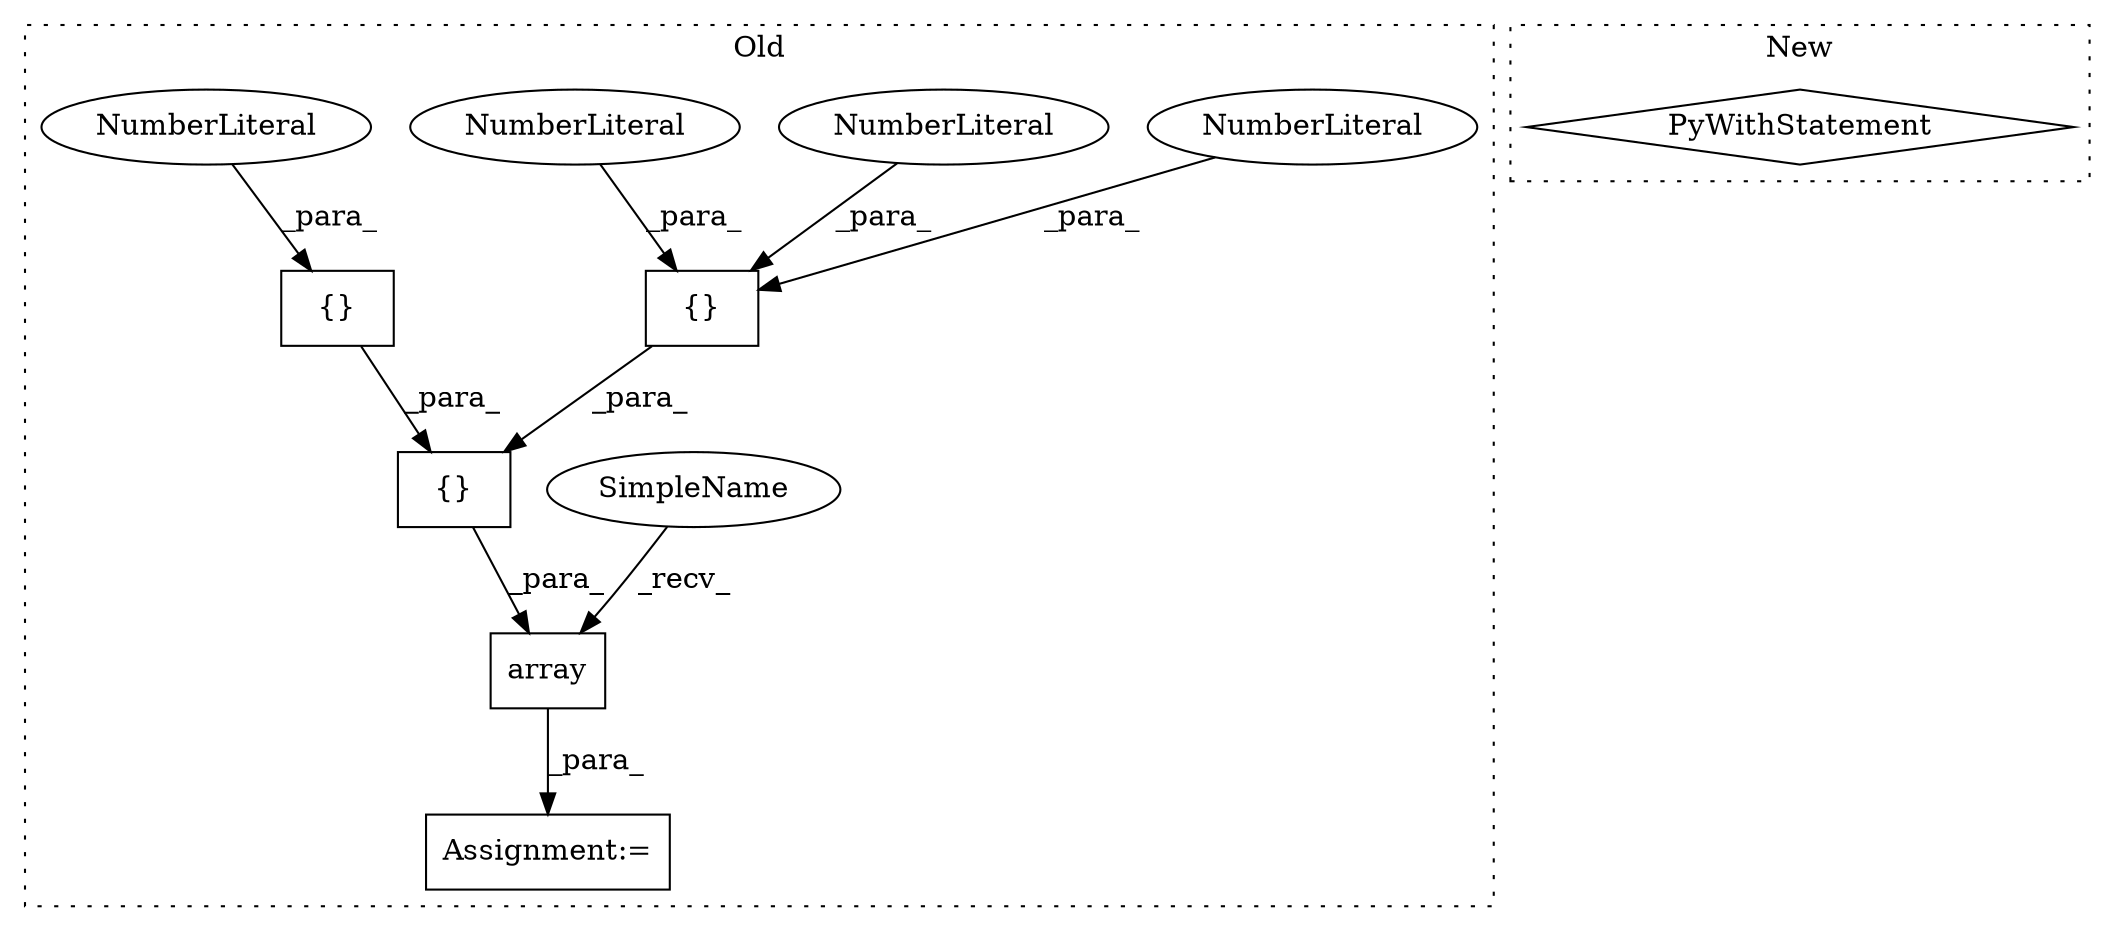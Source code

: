 digraph G {
subgraph cluster0 {
1 [label="SimpleName" a="42" s="76827" l="5" shape="ellipse"];
3 [label="array" a="32" s="76833,76907" l="6,1" shape="box"];
4 [label="{}" a="4" s="76854,76860" l="1,1" shape="box"];
5 [label="Assignment:=" a="7" s="76991" l="1" shape="box"];
6 [label="{}" a="4" s="76852,76906" l="1,1" shape="box"];
7 [label="NumberLiteral" a="34" s="76855" l="1" shape="ellipse"];
8 [label="NumberLiteral" a="34" s="76859" l="1" shape="ellipse"];
9 [label="{}" a="4" s="76898,76904" l="1,1" shape="box"];
10 [label="NumberLiteral" a="34" s="76899" l="1" shape="ellipse"];
11 [label="NumberLiteral" a="34" s="76857" l="1" shape="ellipse"];
label = "Old";
style="dotted";
}
subgraph cluster1 {
2 [label="PyWithStatement" a="104" s="76817,76852" l="10,2" shape="diamond"];
label = "New";
style="dotted";
}
1 -> 3 [label="_recv_"];
3 -> 5 [label="_para_"];
4 -> 6 [label="_para_"];
6 -> 3 [label="_para_"];
7 -> 4 [label="_para_"];
8 -> 4 [label="_para_"];
9 -> 6 [label="_para_"];
10 -> 9 [label="_para_"];
11 -> 4 [label="_para_"];
}